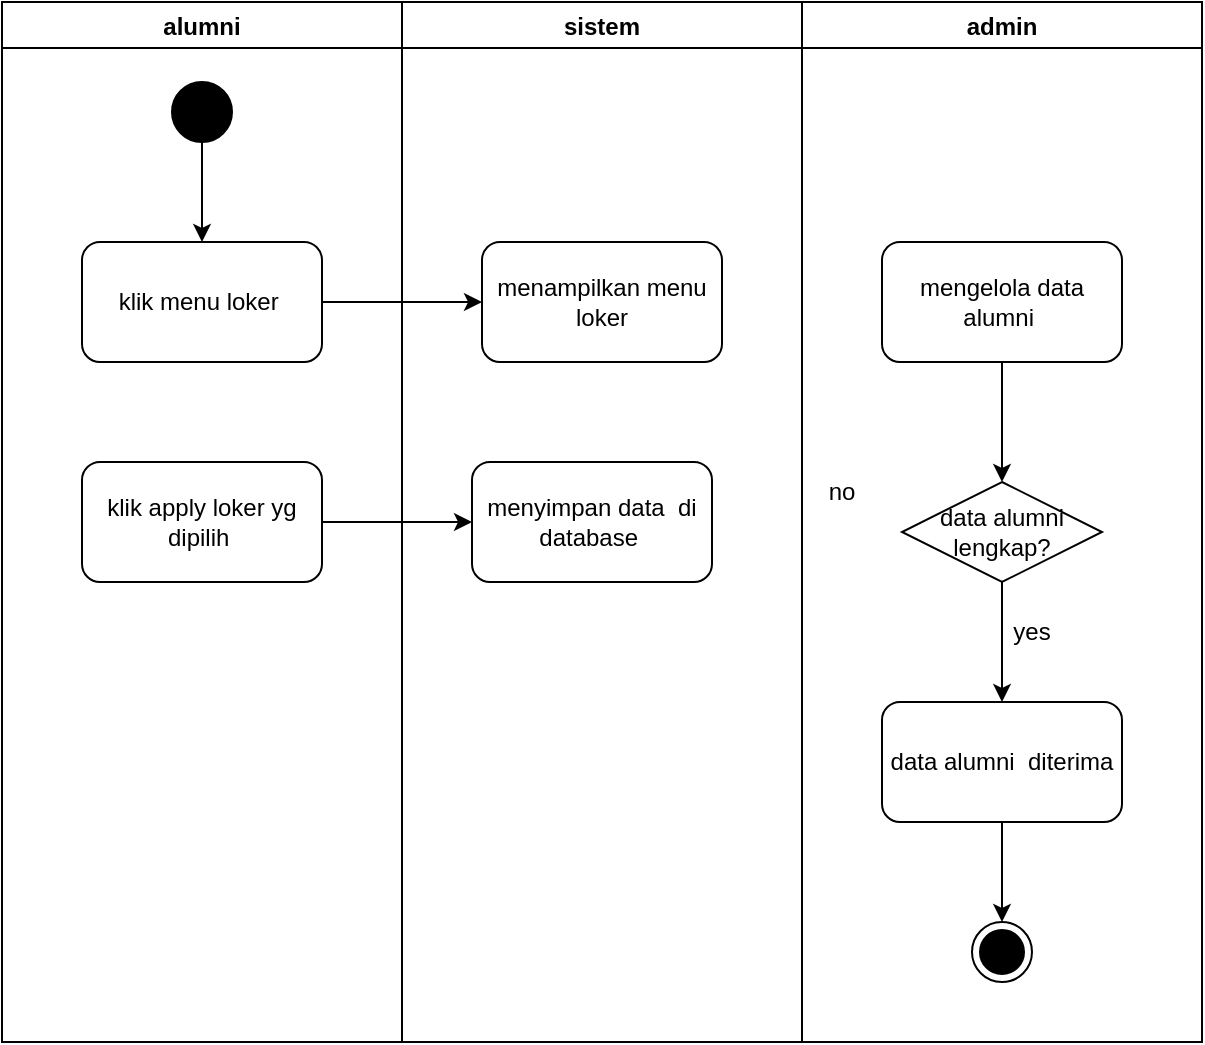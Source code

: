 <mxfile version="20.0.4" type="github"><diagram id="IU8xrknCbxoS3MElJnr0" name="Page-1"><mxGraphModel dx="828" dy="483" grid="1" gridSize="10" guides="1" tooltips="1" connect="1" arrows="1" fold="1" page="1" pageScale="1" pageWidth="850" pageHeight="1100" math="0" shadow="0"><root><mxCell id="0"/><mxCell id="1" parent="0"/><mxCell id="TKZhMXLBmx0eS3FjCxq8-1" value="alumni" style="swimlane;" parent="1" vertex="1"><mxGeometry x="190" y="120" width="200" height="520" as="geometry"/></mxCell><mxCell id="TKZhMXLBmx0eS3FjCxq8-3" value="klik menu loker&amp;nbsp;" style="rounded=1;whiteSpace=wrap;html=1;" parent="TKZhMXLBmx0eS3FjCxq8-1" vertex="1"><mxGeometry x="40" y="120" width="120" height="60" as="geometry"/></mxCell><mxCell id="SuWbRlv43Mfp_LjAma5y-7" value="" style="edgeStyle=orthogonalEdgeStyle;rounded=0;orthogonalLoop=1;jettySize=auto;html=1;" parent="TKZhMXLBmx0eS3FjCxq8-1" source="SuWbRlv43Mfp_LjAma5y-2" target="TKZhMXLBmx0eS3FjCxq8-3" edge="1"><mxGeometry relative="1" as="geometry"/></mxCell><mxCell id="SuWbRlv43Mfp_LjAma5y-2" value="" style="ellipse;whiteSpace=wrap;html=1;aspect=fixed;fillColor=#000000;" parent="TKZhMXLBmx0eS3FjCxq8-1" vertex="1"><mxGeometry x="85" y="40" width="30" height="30" as="geometry"/></mxCell><mxCell id="TypwBLlG8-jyuyAQRUys-3" value="klik apply loker yg dipilih&amp;nbsp;" style="rounded=1;whiteSpace=wrap;html=1;" vertex="1" parent="TKZhMXLBmx0eS3FjCxq8-1"><mxGeometry x="40" y="230" width="120" height="60" as="geometry"/></mxCell><mxCell id="TKZhMXLBmx0eS3FjCxq8-2" value="sistem" style="swimlane;startSize=23;" parent="1" vertex="1"><mxGeometry x="390" y="120" width="200" height="520" as="geometry"/></mxCell><mxCell id="SuWbRlv43Mfp_LjAma5y-3" value="menampilkan menu loker" style="rounded=1;whiteSpace=wrap;html=1;" parent="TKZhMXLBmx0eS3FjCxq8-2" vertex="1"><mxGeometry x="40" y="120" width="120" height="60" as="geometry"/></mxCell><mxCell id="TypwBLlG8-jyuyAQRUys-4" value="menyimpan data&amp;nbsp; di database&amp;nbsp;" style="rounded=1;whiteSpace=wrap;html=1;" vertex="1" parent="TKZhMXLBmx0eS3FjCxq8-2"><mxGeometry x="35" y="230" width="120" height="60" as="geometry"/></mxCell><mxCell id="SuWbRlv43Mfp_LjAma5y-1" value="admin" style="swimlane;startSize=23;" parent="1" vertex="1"><mxGeometry x="590" y="120" width="200" height="520" as="geometry"/></mxCell><mxCell id="SuWbRlv43Mfp_LjAma5y-10" value="" style="edgeStyle=orthogonalEdgeStyle;rounded=0;orthogonalLoop=1;jettySize=auto;html=1;" parent="SuWbRlv43Mfp_LjAma5y-1" source="SuWbRlv43Mfp_LjAma5y-4" target="SuWbRlv43Mfp_LjAma5y-5" edge="1"><mxGeometry relative="1" as="geometry"/></mxCell><mxCell id="SuWbRlv43Mfp_LjAma5y-4" value="mengelola data alumni&amp;nbsp;" style="rounded=1;whiteSpace=wrap;html=1;" parent="SuWbRlv43Mfp_LjAma5y-1" vertex="1"><mxGeometry x="40" y="120" width="120" height="60" as="geometry"/></mxCell><mxCell id="SuWbRlv43Mfp_LjAma5y-13" value="" style="edgeStyle=orthogonalEdgeStyle;rounded=0;orthogonalLoop=1;jettySize=auto;html=1;" parent="SuWbRlv43Mfp_LjAma5y-1" source="SuWbRlv43Mfp_LjAma5y-5" target="SuWbRlv43Mfp_LjAma5y-6" edge="1"><mxGeometry relative="1" as="geometry"/></mxCell><mxCell id="SuWbRlv43Mfp_LjAma5y-5" value="data alumni lengkap?" style="rhombus;whiteSpace=wrap;html=1;" parent="SuWbRlv43Mfp_LjAma5y-1" vertex="1"><mxGeometry x="50" y="240" width="100" height="50" as="geometry"/></mxCell><mxCell id="SuWbRlv43Mfp_LjAma5y-15" value="" style="edgeStyle=orthogonalEdgeStyle;rounded=0;orthogonalLoop=1;jettySize=auto;html=1;" parent="SuWbRlv43Mfp_LjAma5y-1" source="SuWbRlv43Mfp_LjAma5y-6" target="SuWbRlv43Mfp_LjAma5y-14" edge="1"><mxGeometry relative="1" as="geometry"/></mxCell><mxCell id="SuWbRlv43Mfp_LjAma5y-6" value="data alumni&amp;nbsp; diterima" style="rounded=1;whiteSpace=wrap;html=1;" parent="SuWbRlv43Mfp_LjAma5y-1" vertex="1"><mxGeometry x="40" y="350" width="120" height="60" as="geometry"/></mxCell><mxCell id="SuWbRlv43Mfp_LjAma5y-14" value="" style="ellipse;html=1;shape=endState;fillColor=#000000;strokeColor=#000000;" parent="SuWbRlv43Mfp_LjAma5y-1" vertex="1"><mxGeometry x="85" y="460" width="30" height="30" as="geometry"/></mxCell><mxCell id="SuWbRlv43Mfp_LjAma5y-16" value="no" style="text;html=1;strokeColor=none;fillColor=none;align=center;verticalAlign=middle;whiteSpace=wrap;rounded=0;" parent="SuWbRlv43Mfp_LjAma5y-1" vertex="1"><mxGeometry x="-10" y="230" width="60" height="30" as="geometry"/></mxCell><mxCell id="SuWbRlv43Mfp_LjAma5y-17" value="yes" style="text;html=1;strokeColor=none;fillColor=none;align=center;verticalAlign=middle;whiteSpace=wrap;rounded=0;" parent="SuWbRlv43Mfp_LjAma5y-1" vertex="1"><mxGeometry x="85" y="300" width="60" height="30" as="geometry"/></mxCell><mxCell id="TypwBLlG8-jyuyAQRUys-2" value="" style="edgeStyle=orthogonalEdgeStyle;rounded=0;orthogonalLoop=1;jettySize=auto;html=1;" edge="1" parent="1" source="TKZhMXLBmx0eS3FjCxq8-3" target="SuWbRlv43Mfp_LjAma5y-3"><mxGeometry relative="1" as="geometry"/></mxCell><mxCell id="TypwBLlG8-jyuyAQRUys-5" value="" style="edgeStyle=orthogonalEdgeStyle;rounded=0;orthogonalLoop=1;jettySize=auto;html=1;" edge="1" parent="1" source="TypwBLlG8-jyuyAQRUys-3" target="TypwBLlG8-jyuyAQRUys-4"><mxGeometry relative="1" as="geometry"/></mxCell></root></mxGraphModel></diagram></mxfile>
